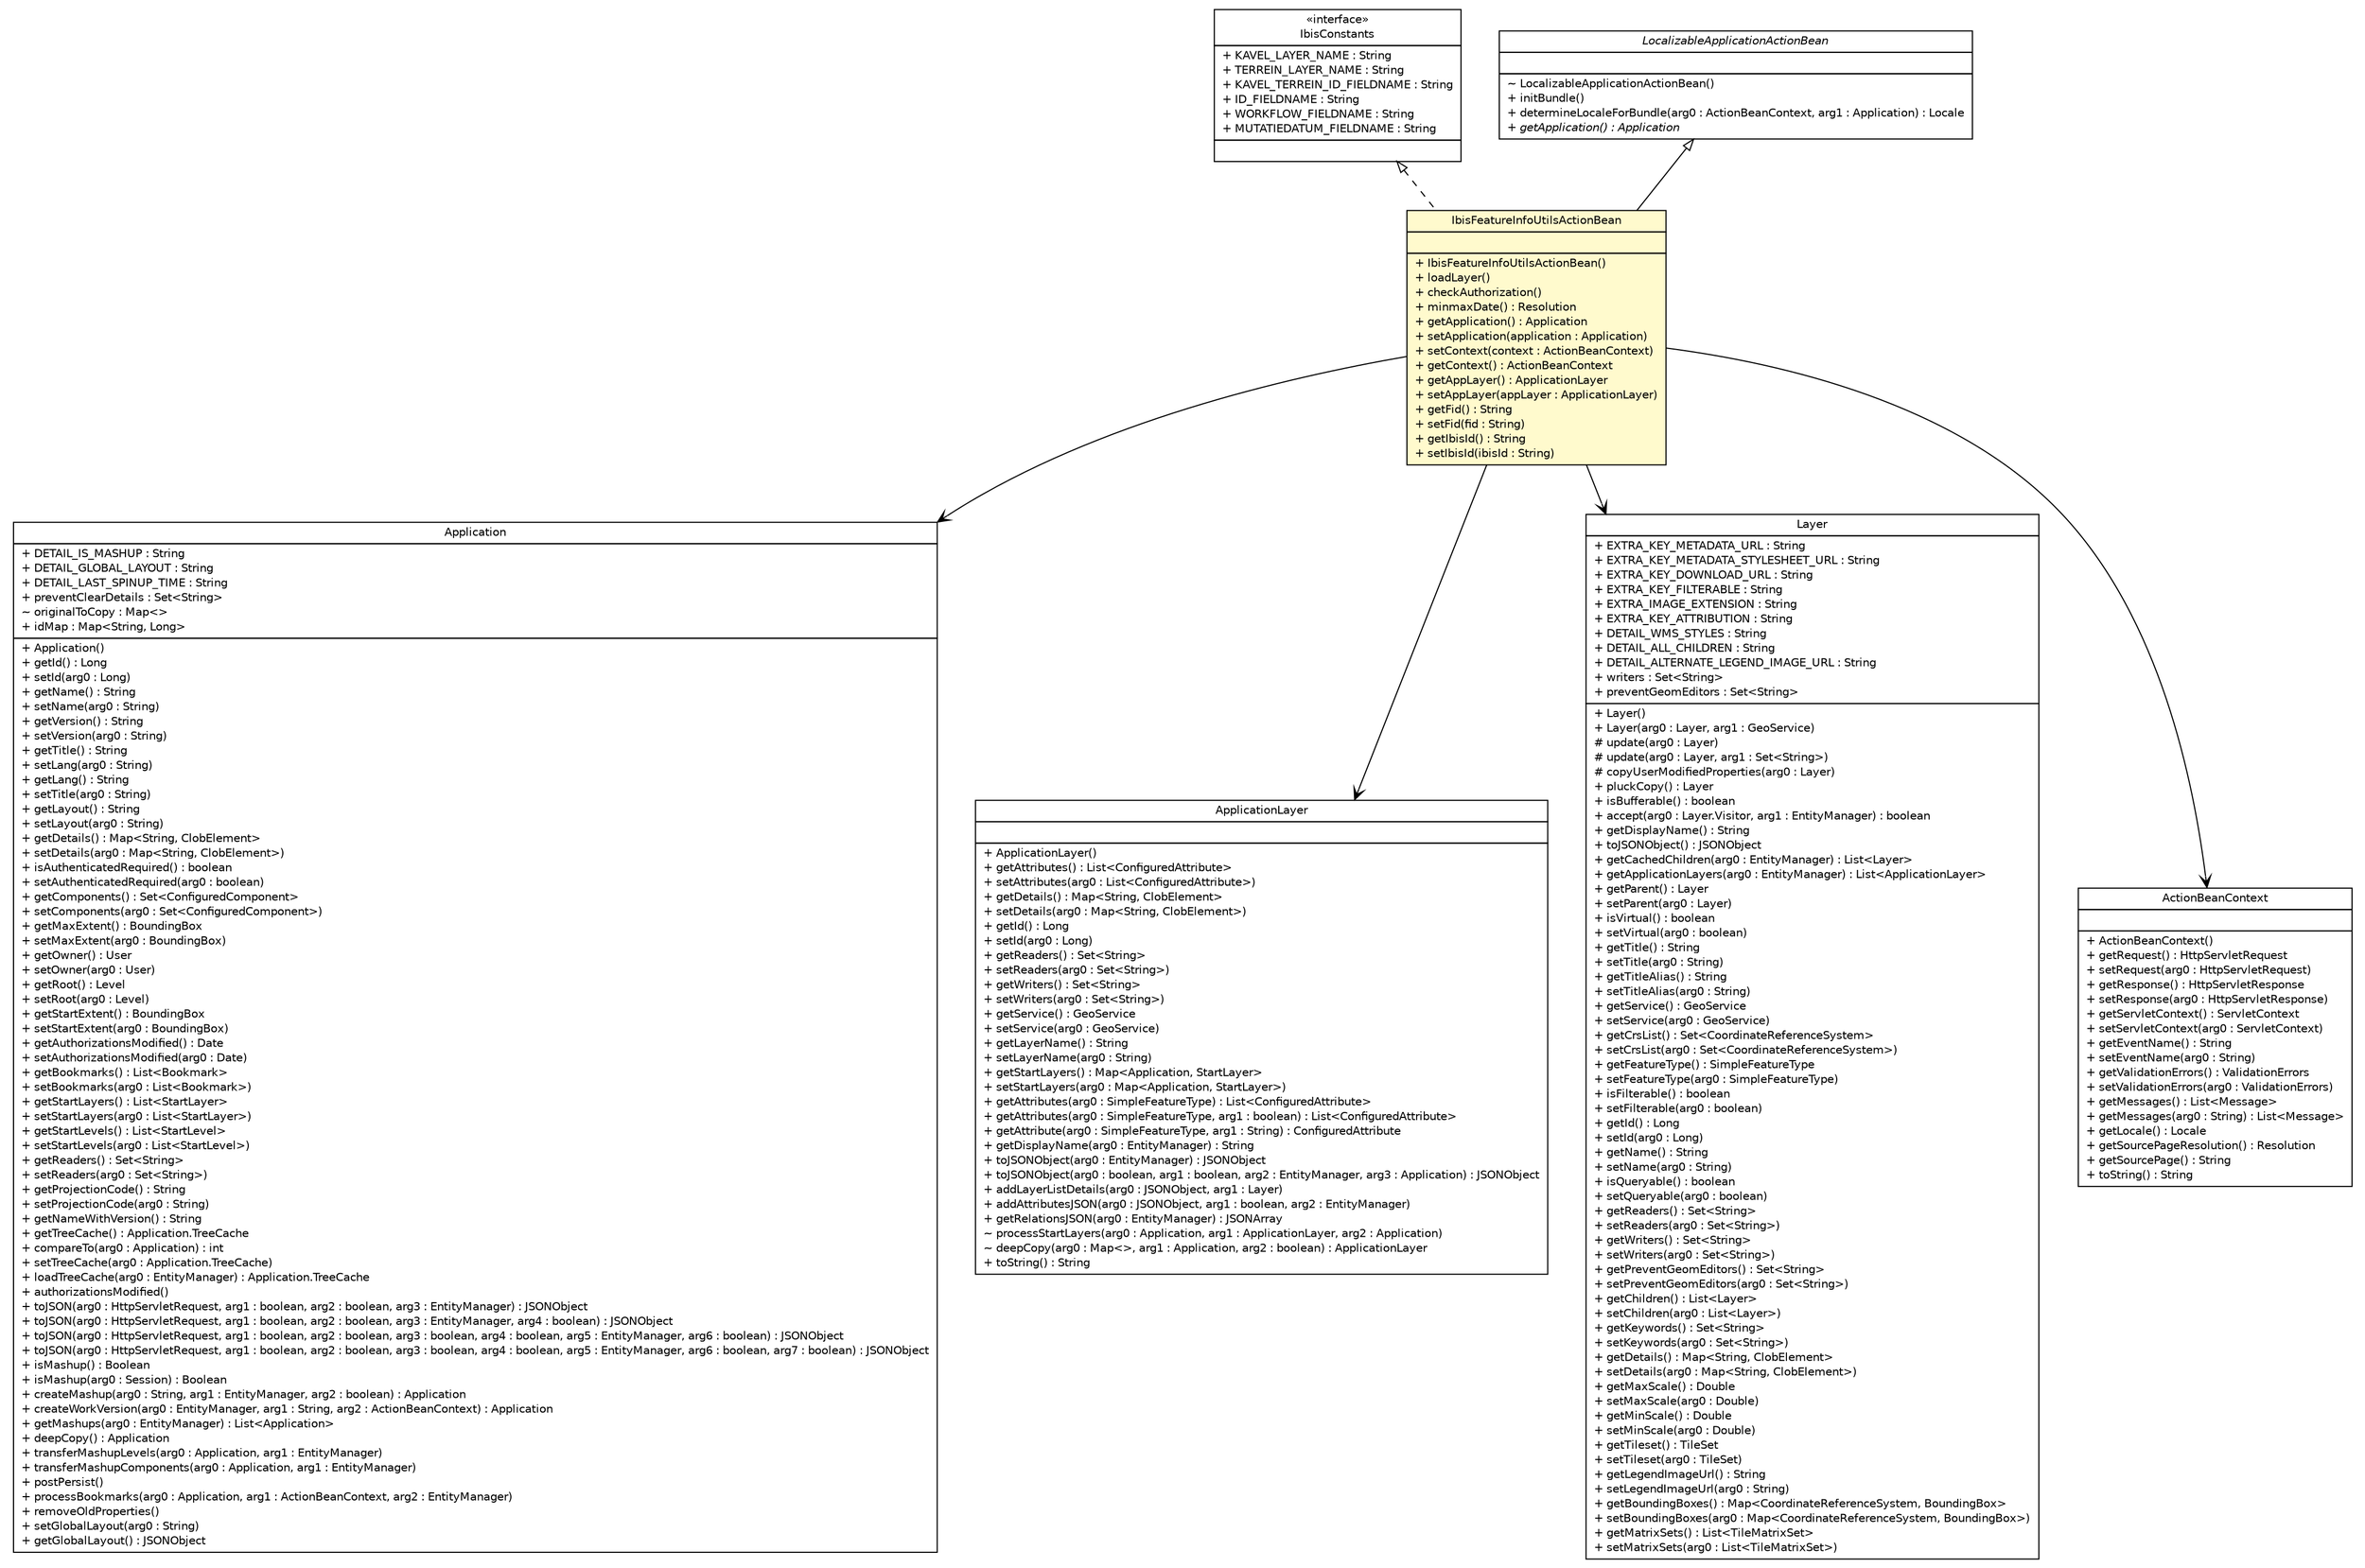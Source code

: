 #!/usr/local/bin/dot
#
# Class diagram 
# Generated by UMLGraph version R5_6-24-gf6e263 (http://www.umlgraph.org/)
#

digraph G {
	edge [fontname="Helvetica",fontsize=10,labelfontname="Helvetica",labelfontsize=10];
	node [fontname="Helvetica",fontsize=10,shape=plaintext];
	nodesep=0.25;
	ranksep=0.5;
	// nl.b3p.viewer.stripes.IbisFeatureInfoUtilsActionBean
	c239 [label=<<table title="nl.b3p.viewer.stripes.IbisFeatureInfoUtilsActionBean" border="0" cellborder="1" cellspacing="0" cellpadding="2" port="p" bgcolor="lemonChiffon" href="./IbisFeatureInfoUtilsActionBean.html">
		<tr><td><table border="0" cellspacing="0" cellpadding="1">
<tr><td align="center" balign="center"> IbisFeatureInfoUtilsActionBean </td></tr>
		</table></td></tr>
		<tr><td><table border="0" cellspacing="0" cellpadding="1">
<tr><td align="left" balign="left">  </td></tr>
		</table></td></tr>
		<tr><td><table border="0" cellspacing="0" cellpadding="1">
<tr><td align="left" balign="left"> + IbisFeatureInfoUtilsActionBean() </td></tr>
<tr><td align="left" balign="left"> + loadLayer() </td></tr>
<tr><td align="left" balign="left"> + checkAuthorization() </td></tr>
<tr><td align="left" balign="left"> + minmaxDate() : Resolution </td></tr>
<tr><td align="left" balign="left"> + getApplication() : Application </td></tr>
<tr><td align="left" balign="left"> + setApplication(application : Application) </td></tr>
<tr><td align="left" balign="left"> + setContext(context : ActionBeanContext) </td></tr>
<tr><td align="left" balign="left"> + getContext() : ActionBeanContext </td></tr>
<tr><td align="left" balign="left"> + getAppLayer() : ApplicationLayer </td></tr>
<tr><td align="left" balign="left"> + setAppLayer(appLayer : ApplicationLayer) </td></tr>
<tr><td align="left" balign="left"> + getFid() : String </td></tr>
<tr><td align="left" balign="left"> + setFid(fid : String) </td></tr>
<tr><td align="left" balign="left"> + getIbisId() : String </td></tr>
<tr><td align="left" balign="left"> + setIbisId(ibisId : String) </td></tr>
		</table></td></tr>
		</table>>, URL="./IbisFeatureInfoUtilsActionBean.html", fontname="Helvetica", fontcolor="black", fontsize=10.0];
	// nl.b3p.viewer.ibis.util.IbisConstants
	c247 [label=<<table title="nl.b3p.viewer.ibis.util.IbisConstants" border="0" cellborder="1" cellspacing="0" cellpadding="2" port="p" href="../ibis/util/IbisConstants.html">
		<tr><td><table border="0" cellspacing="0" cellpadding="1">
<tr><td align="center" balign="center"> &#171;interface&#187; </td></tr>
<tr><td align="center" balign="center"> IbisConstants </td></tr>
		</table></td></tr>
		<tr><td><table border="0" cellspacing="0" cellpadding="1">
<tr><td align="left" balign="left"> + KAVEL_LAYER_NAME : String </td></tr>
<tr><td align="left" balign="left"> + TERREIN_LAYER_NAME : String </td></tr>
<tr><td align="left" balign="left"> + KAVEL_TERREIN_ID_FIELDNAME : String </td></tr>
<tr><td align="left" balign="left"> + ID_FIELDNAME : String </td></tr>
<tr><td align="left" balign="left"> + WORKFLOW_FIELDNAME : String </td></tr>
<tr><td align="left" balign="left"> + MUTATIEDATUM_FIELDNAME : String </td></tr>
		</table></td></tr>
		<tr><td><table border="0" cellspacing="0" cellpadding="1">
<tr><td align="left" balign="left">  </td></tr>
		</table></td></tr>
		</table>>, URL="../ibis/util/IbisConstants.html", fontname="Helvetica", fontcolor="black", fontsize=10.0];
	//nl.b3p.viewer.stripes.IbisFeatureInfoUtilsActionBean extends nl.b3p.viewer.stripes.LocalizableApplicationActionBean
	c249:p -> c239:p [dir=back,arrowtail=empty];
	//nl.b3p.viewer.stripes.IbisFeatureInfoUtilsActionBean implements nl.b3p.viewer.ibis.util.IbisConstants
	c247:p -> c239:p [dir=back,arrowtail=empty,style=dashed];
	// nl.b3p.viewer.stripes.IbisFeatureInfoUtilsActionBean NAVASSOC nl.b3p.viewer.config.app.Application
	c239:p -> c250:p [taillabel="", label="", headlabel="", fontname="Helvetica", fontcolor="black", fontsize=10.0, color="black", arrowhead=open];
	// nl.b3p.viewer.stripes.IbisFeatureInfoUtilsActionBean NAVASSOC nl.b3p.viewer.config.app.ApplicationLayer
	c239:p -> c251:p [taillabel="", label="", headlabel="", fontname="Helvetica", fontcolor="black", fontsize=10.0, color="black", arrowhead=open];
	// nl.b3p.viewer.stripes.IbisFeatureInfoUtilsActionBean NAVASSOC nl.b3p.viewer.config.services.Layer
	c239:p -> c252:p [taillabel="", label="", headlabel="", fontname="Helvetica", fontcolor="black", fontsize=10.0, color="black", arrowhead=open];
	// nl.b3p.viewer.stripes.IbisFeatureInfoUtilsActionBean NAVASSOC net.sourceforge.stripes.action.ActionBeanContext
	c239:p -> c253:p [taillabel="", label="", headlabel="", fontname="Helvetica", fontcolor="black", fontsize=10.0, color="black", arrowhead=open];
	// nl.b3p.viewer.config.services.Layer
	c252 [label=<<table title="nl.b3p.viewer.config.services.Layer" border="0" cellborder="1" cellspacing="0" cellpadding="2" port="p">
		<tr><td><table border="0" cellspacing="0" cellpadding="1">
<tr><td align="center" balign="center"> Layer </td></tr>
		</table></td></tr>
		<tr><td><table border="0" cellspacing="0" cellpadding="1">
<tr><td align="left" balign="left"> + EXTRA_KEY_METADATA_URL : String </td></tr>
<tr><td align="left" balign="left"> + EXTRA_KEY_METADATA_STYLESHEET_URL : String </td></tr>
<tr><td align="left" balign="left"> + EXTRA_KEY_DOWNLOAD_URL : String </td></tr>
<tr><td align="left" balign="left"> + EXTRA_KEY_FILTERABLE : String </td></tr>
<tr><td align="left" balign="left"> + EXTRA_IMAGE_EXTENSION : String </td></tr>
<tr><td align="left" balign="left"> + EXTRA_KEY_ATTRIBUTION : String </td></tr>
<tr><td align="left" balign="left"> + DETAIL_WMS_STYLES : String </td></tr>
<tr><td align="left" balign="left"> + DETAIL_ALL_CHILDREN : String </td></tr>
<tr><td align="left" balign="left"> + DETAIL_ALTERNATE_LEGEND_IMAGE_URL : String </td></tr>
<tr><td align="left" balign="left"> + writers : Set&lt;String&gt; </td></tr>
<tr><td align="left" balign="left"> + preventGeomEditors : Set&lt;String&gt; </td></tr>
		</table></td></tr>
		<tr><td><table border="0" cellspacing="0" cellpadding="1">
<tr><td align="left" balign="left"> + Layer() </td></tr>
<tr><td align="left" balign="left"> + Layer(arg0 : Layer, arg1 : GeoService) </td></tr>
<tr><td align="left" balign="left"> # update(arg0 : Layer) </td></tr>
<tr><td align="left" balign="left"> # update(arg0 : Layer, arg1 : Set&lt;String&gt;) </td></tr>
<tr><td align="left" balign="left"> # copyUserModifiedProperties(arg0 : Layer) </td></tr>
<tr><td align="left" balign="left"> + pluckCopy() : Layer </td></tr>
<tr><td align="left" balign="left"> + isBufferable() : boolean </td></tr>
<tr><td align="left" balign="left"> + accept(arg0 : Layer.Visitor, arg1 : EntityManager) : boolean </td></tr>
<tr><td align="left" balign="left"> + getDisplayName() : String </td></tr>
<tr><td align="left" balign="left"> + toJSONObject() : JSONObject </td></tr>
<tr><td align="left" balign="left"> + getCachedChildren(arg0 : EntityManager) : List&lt;Layer&gt; </td></tr>
<tr><td align="left" balign="left"> + getApplicationLayers(arg0 : EntityManager) : List&lt;ApplicationLayer&gt; </td></tr>
<tr><td align="left" balign="left"> + getParent() : Layer </td></tr>
<tr><td align="left" balign="left"> + setParent(arg0 : Layer) </td></tr>
<tr><td align="left" balign="left"> + isVirtual() : boolean </td></tr>
<tr><td align="left" balign="left"> + setVirtual(arg0 : boolean) </td></tr>
<tr><td align="left" balign="left"> + getTitle() : String </td></tr>
<tr><td align="left" balign="left"> + setTitle(arg0 : String) </td></tr>
<tr><td align="left" balign="left"> + getTitleAlias() : String </td></tr>
<tr><td align="left" balign="left"> + setTitleAlias(arg0 : String) </td></tr>
<tr><td align="left" balign="left"> + getService() : GeoService </td></tr>
<tr><td align="left" balign="left"> + setService(arg0 : GeoService) </td></tr>
<tr><td align="left" balign="left"> + getCrsList() : Set&lt;CoordinateReferenceSystem&gt; </td></tr>
<tr><td align="left" balign="left"> + setCrsList(arg0 : Set&lt;CoordinateReferenceSystem&gt;) </td></tr>
<tr><td align="left" balign="left"> + getFeatureType() : SimpleFeatureType </td></tr>
<tr><td align="left" balign="left"> + setFeatureType(arg0 : SimpleFeatureType) </td></tr>
<tr><td align="left" balign="left"> + isFilterable() : boolean </td></tr>
<tr><td align="left" balign="left"> + setFilterable(arg0 : boolean) </td></tr>
<tr><td align="left" balign="left"> + getId() : Long </td></tr>
<tr><td align="left" balign="left"> + setId(arg0 : Long) </td></tr>
<tr><td align="left" balign="left"> + getName() : String </td></tr>
<tr><td align="left" balign="left"> + setName(arg0 : String) </td></tr>
<tr><td align="left" balign="left"> + isQueryable() : boolean </td></tr>
<tr><td align="left" balign="left"> + setQueryable(arg0 : boolean) </td></tr>
<tr><td align="left" balign="left"> + getReaders() : Set&lt;String&gt; </td></tr>
<tr><td align="left" balign="left"> + setReaders(arg0 : Set&lt;String&gt;) </td></tr>
<tr><td align="left" balign="left"> + getWriters() : Set&lt;String&gt; </td></tr>
<tr><td align="left" balign="left"> + setWriters(arg0 : Set&lt;String&gt;) </td></tr>
<tr><td align="left" balign="left"> + getPreventGeomEditors() : Set&lt;String&gt; </td></tr>
<tr><td align="left" balign="left"> + setPreventGeomEditors(arg0 : Set&lt;String&gt;) </td></tr>
<tr><td align="left" balign="left"> + getChildren() : List&lt;Layer&gt; </td></tr>
<tr><td align="left" balign="left"> + setChildren(arg0 : List&lt;Layer&gt;) </td></tr>
<tr><td align="left" balign="left"> + getKeywords() : Set&lt;String&gt; </td></tr>
<tr><td align="left" balign="left"> + setKeywords(arg0 : Set&lt;String&gt;) </td></tr>
<tr><td align="left" balign="left"> + getDetails() : Map&lt;String, ClobElement&gt; </td></tr>
<tr><td align="left" balign="left"> + setDetails(arg0 : Map&lt;String, ClobElement&gt;) </td></tr>
<tr><td align="left" balign="left"> + getMaxScale() : Double </td></tr>
<tr><td align="left" balign="left"> + setMaxScale(arg0 : Double) </td></tr>
<tr><td align="left" balign="left"> + getMinScale() : Double </td></tr>
<tr><td align="left" balign="left"> + setMinScale(arg0 : Double) </td></tr>
<tr><td align="left" balign="left"> + getTileset() : TileSet </td></tr>
<tr><td align="left" balign="left"> + setTileset(arg0 : TileSet) </td></tr>
<tr><td align="left" balign="left"> + getLegendImageUrl() : String </td></tr>
<tr><td align="left" balign="left"> + setLegendImageUrl(arg0 : String) </td></tr>
<tr><td align="left" balign="left"> + getBoundingBoxes() : Map&lt;CoordinateReferenceSystem, BoundingBox&gt; </td></tr>
<tr><td align="left" balign="left"> + setBoundingBoxes(arg0 : Map&lt;CoordinateReferenceSystem, BoundingBox&gt;) </td></tr>
<tr><td align="left" balign="left"> + getMatrixSets() : List&lt;TileMatrixSet&gt; </td></tr>
<tr><td align="left" balign="left"> + setMatrixSets(arg0 : List&lt;TileMatrixSet&gt;) </td></tr>
		</table></td></tr>
		</table>>, URL="null", fontname="Helvetica", fontcolor="black", fontsize=10.0];
	// net.sourceforge.stripes.action.ActionBeanContext
	c253 [label=<<table title="net.sourceforge.stripes.action.ActionBeanContext" border="0" cellborder="1" cellspacing="0" cellpadding="2" port="p">
		<tr><td><table border="0" cellspacing="0" cellpadding="1">
<tr><td align="center" balign="center"> ActionBeanContext </td></tr>
		</table></td></tr>
		<tr><td><table border="0" cellspacing="0" cellpadding="1">
<tr><td align="left" balign="left">  </td></tr>
		</table></td></tr>
		<tr><td><table border="0" cellspacing="0" cellpadding="1">
<tr><td align="left" balign="left"> + ActionBeanContext() </td></tr>
<tr><td align="left" balign="left"> + getRequest() : HttpServletRequest </td></tr>
<tr><td align="left" balign="left"> + setRequest(arg0 : HttpServletRequest) </td></tr>
<tr><td align="left" balign="left"> + getResponse() : HttpServletResponse </td></tr>
<tr><td align="left" balign="left"> + setResponse(arg0 : HttpServletResponse) </td></tr>
<tr><td align="left" balign="left"> + getServletContext() : ServletContext </td></tr>
<tr><td align="left" balign="left"> + setServletContext(arg0 : ServletContext) </td></tr>
<tr><td align="left" balign="left"> + getEventName() : String </td></tr>
<tr><td align="left" balign="left"> + setEventName(arg0 : String) </td></tr>
<tr><td align="left" balign="left"> + getValidationErrors() : ValidationErrors </td></tr>
<tr><td align="left" balign="left"> + setValidationErrors(arg0 : ValidationErrors) </td></tr>
<tr><td align="left" balign="left"> + getMessages() : List&lt;Message&gt; </td></tr>
<tr><td align="left" balign="left"> + getMessages(arg0 : String) : List&lt;Message&gt; </td></tr>
<tr><td align="left" balign="left"> + getLocale() : Locale </td></tr>
<tr><td align="left" balign="left"> + getSourcePageResolution() : Resolution </td></tr>
<tr><td align="left" balign="left"> + getSourcePage() : String </td></tr>
<tr><td align="left" balign="left"> + toString() : String </td></tr>
		</table></td></tr>
		</table>>, URL="null", fontname="Helvetica", fontcolor="black", fontsize=10.0];
	// nl.b3p.viewer.config.app.ApplicationLayer
	c251 [label=<<table title="nl.b3p.viewer.config.app.ApplicationLayer" border="0" cellborder="1" cellspacing="0" cellpadding="2" port="p">
		<tr><td><table border="0" cellspacing="0" cellpadding="1">
<tr><td align="center" balign="center"> ApplicationLayer </td></tr>
		</table></td></tr>
		<tr><td><table border="0" cellspacing="0" cellpadding="1">
<tr><td align="left" balign="left">  </td></tr>
		</table></td></tr>
		<tr><td><table border="0" cellspacing="0" cellpadding="1">
<tr><td align="left" balign="left"> + ApplicationLayer() </td></tr>
<tr><td align="left" balign="left"> + getAttributes() : List&lt;ConfiguredAttribute&gt; </td></tr>
<tr><td align="left" balign="left"> + setAttributes(arg0 : List&lt;ConfiguredAttribute&gt;) </td></tr>
<tr><td align="left" balign="left"> + getDetails() : Map&lt;String, ClobElement&gt; </td></tr>
<tr><td align="left" balign="left"> + setDetails(arg0 : Map&lt;String, ClobElement&gt;) </td></tr>
<tr><td align="left" balign="left"> + getId() : Long </td></tr>
<tr><td align="left" balign="left"> + setId(arg0 : Long) </td></tr>
<tr><td align="left" balign="left"> + getReaders() : Set&lt;String&gt; </td></tr>
<tr><td align="left" balign="left"> + setReaders(arg0 : Set&lt;String&gt;) </td></tr>
<tr><td align="left" balign="left"> + getWriters() : Set&lt;String&gt; </td></tr>
<tr><td align="left" balign="left"> + setWriters(arg0 : Set&lt;String&gt;) </td></tr>
<tr><td align="left" balign="left"> + getService() : GeoService </td></tr>
<tr><td align="left" balign="left"> + setService(arg0 : GeoService) </td></tr>
<tr><td align="left" balign="left"> + getLayerName() : String </td></tr>
<tr><td align="left" balign="left"> + setLayerName(arg0 : String) </td></tr>
<tr><td align="left" balign="left"> + getStartLayers() : Map&lt;Application, StartLayer&gt; </td></tr>
<tr><td align="left" balign="left"> + setStartLayers(arg0 : Map&lt;Application, StartLayer&gt;) </td></tr>
<tr><td align="left" balign="left"> + getAttributes(arg0 : SimpleFeatureType) : List&lt;ConfiguredAttribute&gt; </td></tr>
<tr><td align="left" balign="left"> + getAttributes(arg0 : SimpleFeatureType, arg1 : boolean) : List&lt;ConfiguredAttribute&gt; </td></tr>
<tr><td align="left" balign="left"> + getAttribute(arg0 : SimpleFeatureType, arg1 : String) : ConfiguredAttribute </td></tr>
<tr><td align="left" balign="left"> + getDisplayName(arg0 : EntityManager) : String </td></tr>
<tr><td align="left" balign="left"> + toJSONObject(arg0 : EntityManager) : JSONObject </td></tr>
<tr><td align="left" balign="left"> + toJSONObject(arg0 : boolean, arg1 : boolean, arg2 : EntityManager, arg3 : Application) : JSONObject </td></tr>
<tr><td align="left" balign="left"> + addLayerListDetails(arg0 : JSONObject, arg1 : Layer) </td></tr>
<tr><td align="left" balign="left"> + addAttributesJSON(arg0 : JSONObject, arg1 : boolean, arg2 : EntityManager) </td></tr>
<tr><td align="left" balign="left"> + getRelationsJSON(arg0 : EntityManager) : JSONArray </td></tr>
<tr><td align="left" balign="left"> ~ processStartLayers(arg0 : Application, arg1 : ApplicationLayer, arg2 : Application) </td></tr>
<tr><td align="left" balign="left"> ~ deepCopy(arg0 : Map&lt;&gt;, arg1 : Application, arg2 : boolean) : ApplicationLayer </td></tr>
<tr><td align="left" balign="left"> + toString() : String </td></tr>
		</table></td></tr>
		</table>>, URL="null", fontname="Helvetica", fontcolor="black", fontsize=10.0];
	// nl.b3p.viewer.stripes.LocalizableApplicationActionBean
	c249 [label=<<table title="nl.b3p.viewer.stripes.LocalizableApplicationActionBean" border="0" cellborder="1" cellspacing="0" cellpadding="2" port="p">
		<tr><td><table border="0" cellspacing="0" cellpadding="1">
<tr><td align="center" balign="center"><font face="Helvetica-Oblique"> LocalizableApplicationActionBean </font></td></tr>
		</table></td></tr>
		<tr><td><table border="0" cellspacing="0" cellpadding="1">
<tr><td align="left" balign="left">  </td></tr>
		</table></td></tr>
		<tr><td><table border="0" cellspacing="0" cellpadding="1">
<tr><td align="left" balign="left"> ~ LocalizableApplicationActionBean() </td></tr>
<tr><td align="left" balign="left"> + initBundle() </td></tr>
<tr><td align="left" balign="left"> + determineLocaleForBundle(arg0 : ActionBeanContext, arg1 : Application) : Locale </td></tr>
<tr><td align="left" balign="left"><font face="Helvetica-Oblique" point-size="10.0"> + getApplication() : Application </font></td></tr>
		</table></td></tr>
		</table>>, URL="null", fontname="Helvetica", fontcolor="black", fontsize=10.0];
	// nl.b3p.viewer.config.app.Application
	c250 [label=<<table title="nl.b3p.viewer.config.app.Application" border="0" cellborder="1" cellspacing="0" cellpadding="2" port="p">
		<tr><td><table border="0" cellspacing="0" cellpadding="1">
<tr><td align="center" balign="center"> Application </td></tr>
		</table></td></tr>
		<tr><td><table border="0" cellspacing="0" cellpadding="1">
<tr><td align="left" balign="left"> + DETAIL_IS_MASHUP : String </td></tr>
<tr><td align="left" balign="left"> + DETAIL_GLOBAL_LAYOUT : String </td></tr>
<tr><td align="left" balign="left"> + DETAIL_LAST_SPINUP_TIME : String </td></tr>
<tr><td align="left" balign="left"> + preventClearDetails : Set&lt;String&gt; </td></tr>
<tr><td align="left" balign="left"> ~ originalToCopy : Map&lt;&gt; </td></tr>
<tr><td align="left" balign="left"> + idMap : Map&lt;String, Long&gt; </td></tr>
		</table></td></tr>
		<tr><td><table border="0" cellspacing="0" cellpadding="1">
<tr><td align="left" balign="left"> + Application() </td></tr>
<tr><td align="left" balign="left"> + getId() : Long </td></tr>
<tr><td align="left" balign="left"> + setId(arg0 : Long) </td></tr>
<tr><td align="left" balign="left"> + getName() : String </td></tr>
<tr><td align="left" balign="left"> + setName(arg0 : String) </td></tr>
<tr><td align="left" balign="left"> + getVersion() : String </td></tr>
<tr><td align="left" balign="left"> + setVersion(arg0 : String) </td></tr>
<tr><td align="left" balign="left"> + getTitle() : String </td></tr>
<tr><td align="left" balign="left"> + setLang(arg0 : String) </td></tr>
<tr><td align="left" balign="left"> + getLang() : String </td></tr>
<tr><td align="left" balign="left"> + setTitle(arg0 : String) </td></tr>
<tr><td align="left" balign="left"> + getLayout() : String </td></tr>
<tr><td align="left" balign="left"> + setLayout(arg0 : String) </td></tr>
<tr><td align="left" balign="left"> + getDetails() : Map&lt;String, ClobElement&gt; </td></tr>
<tr><td align="left" balign="left"> + setDetails(arg0 : Map&lt;String, ClobElement&gt;) </td></tr>
<tr><td align="left" balign="left"> + isAuthenticatedRequired() : boolean </td></tr>
<tr><td align="left" balign="left"> + setAuthenticatedRequired(arg0 : boolean) </td></tr>
<tr><td align="left" balign="left"> + getComponents() : Set&lt;ConfiguredComponent&gt; </td></tr>
<tr><td align="left" balign="left"> + setComponents(arg0 : Set&lt;ConfiguredComponent&gt;) </td></tr>
<tr><td align="left" balign="left"> + getMaxExtent() : BoundingBox </td></tr>
<tr><td align="left" balign="left"> + setMaxExtent(arg0 : BoundingBox) </td></tr>
<tr><td align="left" balign="left"> + getOwner() : User </td></tr>
<tr><td align="left" balign="left"> + setOwner(arg0 : User) </td></tr>
<tr><td align="left" balign="left"> + getRoot() : Level </td></tr>
<tr><td align="left" balign="left"> + setRoot(arg0 : Level) </td></tr>
<tr><td align="left" balign="left"> + getStartExtent() : BoundingBox </td></tr>
<tr><td align="left" balign="left"> + setStartExtent(arg0 : BoundingBox) </td></tr>
<tr><td align="left" balign="left"> + getAuthorizationsModified() : Date </td></tr>
<tr><td align="left" balign="left"> + setAuthorizationsModified(arg0 : Date) </td></tr>
<tr><td align="left" balign="left"> + getBookmarks() : List&lt;Bookmark&gt; </td></tr>
<tr><td align="left" balign="left"> + setBookmarks(arg0 : List&lt;Bookmark&gt;) </td></tr>
<tr><td align="left" balign="left"> + getStartLayers() : List&lt;StartLayer&gt; </td></tr>
<tr><td align="left" balign="left"> + setStartLayers(arg0 : List&lt;StartLayer&gt;) </td></tr>
<tr><td align="left" balign="left"> + getStartLevels() : List&lt;StartLevel&gt; </td></tr>
<tr><td align="left" balign="left"> + setStartLevels(arg0 : List&lt;StartLevel&gt;) </td></tr>
<tr><td align="left" balign="left"> + getReaders() : Set&lt;String&gt; </td></tr>
<tr><td align="left" balign="left"> + setReaders(arg0 : Set&lt;String&gt;) </td></tr>
<tr><td align="left" balign="left"> + getProjectionCode() : String </td></tr>
<tr><td align="left" balign="left"> + setProjectionCode(arg0 : String) </td></tr>
<tr><td align="left" balign="left"> + getNameWithVersion() : String </td></tr>
<tr><td align="left" balign="left"> + getTreeCache() : Application.TreeCache </td></tr>
<tr><td align="left" balign="left"> + compareTo(arg0 : Application) : int </td></tr>
<tr><td align="left" balign="left"> + setTreeCache(arg0 : Application.TreeCache) </td></tr>
<tr><td align="left" balign="left"> + loadTreeCache(arg0 : EntityManager) : Application.TreeCache </td></tr>
<tr><td align="left" balign="left"> + authorizationsModified() </td></tr>
<tr><td align="left" balign="left"> + toJSON(arg0 : HttpServletRequest, arg1 : boolean, arg2 : boolean, arg3 : EntityManager) : JSONObject </td></tr>
<tr><td align="left" balign="left"> + toJSON(arg0 : HttpServletRequest, arg1 : boolean, arg2 : boolean, arg3 : EntityManager, arg4 : boolean) : JSONObject </td></tr>
<tr><td align="left" balign="left"> + toJSON(arg0 : HttpServletRequest, arg1 : boolean, arg2 : boolean, arg3 : boolean, arg4 : boolean, arg5 : EntityManager, arg6 : boolean) : JSONObject </td></tr>
<tr><td align="left" balign="left"> + toJSON(arg0 : HttpServletRequest, arg1 : boolean, arg2 : boolean, arg3 : boolean, arg4 : boolean, arg5 : EntityManager, arg6 : boolean, arg7 : boolean) : JSONObject </td></tr>
<tr><td align="left" balign="left"> + isMashup() : Boolean </td></tr>
<tr><td align="left" balign="left"> + isMashup(arg0 : Session) : Boolean </td></tr>
<tr><td align="left" balign="left"> + createMashup(arg0 : String, arg1 : EntityManager, arg2 : boolean) : Application </td></tr>
<tr><td align="left" balign="left"> + createWorkVersion(arg0 : EntityManager, arg1 : String, arg2 : ActionBeanContext) : Application </td></tr>
<tr><td align="left" balign="left"> + getMashups(arg0 : EntityManager) : List&lt;Application&gt; </td></tr>
<tr><td align="left" balign="left"> + deepCopy() : Application </td></tr>
<tr><td align="left" balign="left"> + transferMashupLevels(arg0 : Application, arg1 : EntityManager) </td></tr>
<tr><td align="left" balign="left"> + transferMashupComponents(arg0 : Application, arg1 : EntityManager) </td></tr>
<tr><td align="left" balign="left"> + postPersist() </td></tr>
<tr><td align="left" balign="left"> + processBookmarks(arg0 : Application, arg1 : ActionBeanContext, arg2 : EntityManager) </td></tr>
<tr><td align="left" balign="left"> + removeOldProperties() </td></tr>
<tr><td align="left" balign="left"> + setGlobalLayout(arg0 : String) </td></tr>
<tr><td align="left" balign="left"> + getGlobalLayout() : JSONObject </td></tr>
		</table></td></tr>
		</table>>, URL="null", fontname="Helvetica", fontcolor="black", fontsize=10.0];
}

